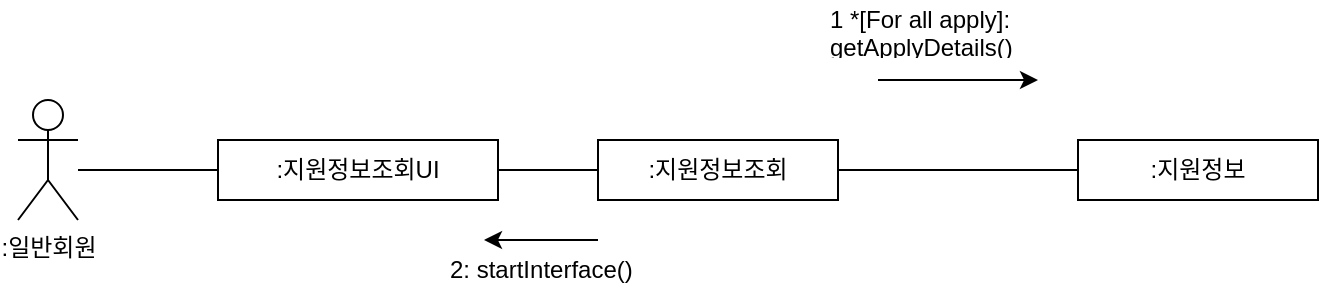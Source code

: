 <mxfile version="21.2.9" type="device">
  <diagram name="페이지-1" id="J-_nLg0jtEZGU5dkHksg">
    <mxGraphModel dx="993" dy="573" grid="1" gridSize="10" guides="1" tooltips="1" connect="1" arrows="1" fold="1" page="1" pageScale="1" pageWidth="827" pageHeight="1169" math="0" shadow="0">
      <root>
        <mxCell id="0" />
        <mxCell id="1" parent="0" />
        <mxCell id="srItJK7TX6Z5GrOP___g-1" value=":일반회원" style="shape=umlActor;verticalLabelPosition=bottom;verticalAlign=top;html=1;outlineConnect=0;" parent="1" vertex="1">
          <mxGeometry x="60" y="230" width="30" height="60" as="geometry" />
        </mxCell>
        <mxCell id="srItJK7TX6Z5GrOP___g-3" value=":지원정보조회UI" style="rounded=0;whiteSpace=wrap;html=1;" parent="1" vertex="1">
          <mxGeometry x="160" y="250" width="140" height="30" as="geometry" />
        </mxCell>
        <mxCell id="srItJK7TX6Z5GrOP___g-4" value=":지원정보조회" style="rounded=0;whiteSpace=wrap;html=1;" parent="1" vertex="1">
          <mxGeometry x="350" y="250" width="120" height="30" as="geometry" />
        </mxCell>
        <mxCell id="srItJK7TX6Z5GrOP___g-5" value="" style="endArrow=none;html=1;rounded=0;entryX=0;entryY=0.5;entryDx=0;entryDy=0;" parent="1" target="srItJK7TX6Z5GrOP___g-3" edge="1">
          <mxGeometry width="50" height="50" relative="1" as="geometry">
            <mxPoint x="90" y="265" as="sourcePoint" />
            <mxPoint x="140" y="220" as="targetPoint" />
          </mxGeometry>
        </mxCell>
        <mxCell id="srItJK7TX6Z5GrOP___g-6" value="" style="endArrow=none;html=1;rounded=0;entryX=0;entryY=0.5;entryDx=0;entryDy=0;exitX=1;exitY=0.5;exitDx=0;exitDy=0;" parent="1" source="srItJK7TX6Z5GrOP___g-3" target="srItJK7TX6Z5GrOP___g-4" edge="1">
          <mxGeometry width="50" height="50" relative="1" as="geometry">
            <mxPoint x="300" y="270" as="sourcePoint" />
            <mxPoint x="350" y="220" as="targetPoint" />
          </mxGeometry>
        </mxCell>
        <mxCell id="srItJK7TX6Z5GrOP___g-11" value="" style="endArrow=classic;rounded=0;movable=1;resizable=1;rotatable=1;deletable=1;editable=1;locked=0;connectable=1;html=1;verticalAlign=top;" parent="1" edge="1">
          <mxGeometry width="50" height="50" relative="1" as="geometry">
            <mxPoint x="350" y="300" as="sourcePoint" />
            <mxPoint x="293" y="300" as="targetPoint" />
          </mxGeometry>
        </mxCell>
        <mxCell id="srItJK7TX6Z5GrOP___g-12" value="2: startInterface()" style="text;strokeColor=none;fillColor=none;align=left;verticalAlign=middle;spacingLeft=4;spacingRight=4;overflow=hidden;points=[[0,0.5],[1,0.5]];portConstraint=eastwest;rotatable=0;whiteSpace=wrap;html=1;" parent="1" vertex="1">
          <mxGeometry x="270" y="300" width="110" height="30" as="geometry" />
        </mxCell>
        <mxCell id="srItJK7TX6Z5GrOP___g-17" value=":지원정보" style="rounded=0;whiteSpace=wrap;html=1;" parent="1" vertex="1">
          <mxGeometry x="590" y="250" width="120" height="30" as="geometry" />
        </mxCell>
        <mxCell id="srItJK7TX6Z5GrOP___g-18" value="1 *[For all apply]: getApplyDetails()" style="text;strokeColor=none;fillColor=none;align=left;verticalAlign=middle;spacingLeft=4;spacingRight=4;overflow=hidden;points=[[0,0.5],[1,0.5]];portConstraint=eastwest;rotatable=0;whiteSpace=wrap;html=1;" parent="1" vertex="1">
          <mxGeometry x="460" y="180" width="170" height="30" as="geometry" />
        </mxCell>
        <mxCell id="srItJK7TX6Z5GrOP___g-19" value="" style="endArrow=none;html=1;rounded=0;entryX=0;entryY=0.5;entryDx=0;entryDy=0;exitX=1;exitY=0.5;exitDx=0;exitDy=0;" parent="1" source="srItJK7TX6Z5GrOP___g-4" target="srItJK7TX6Z5GrOP___g-17" edge="1">
          <mxGeometry width="50" height="50" relative="1" as="geometry">
            <mxPoint x="390" y="300" as="sourcePoint" />
            <mxPoint x="440" y="250" as="targetPoint" />
          </mxGeometry>
        </mxCell>
        <mxCell id="srItJK7TX6Z5GrOP___g-21" value="" style="endArrow=classic;html=1;rounded=0;" parent="1" edge="1">
          <mxGeometry width="50" height="50" relative="1" as="geometry">
            <mxPoint x="490" y="220" as="sourcePoint" />
            <mxPoint x="570" y="220" as="targetPoint" />
          </mxGeometry>
        </mxCell>
      </root>
    </mxGraphModel>
  </diagram>
</mxfile>
